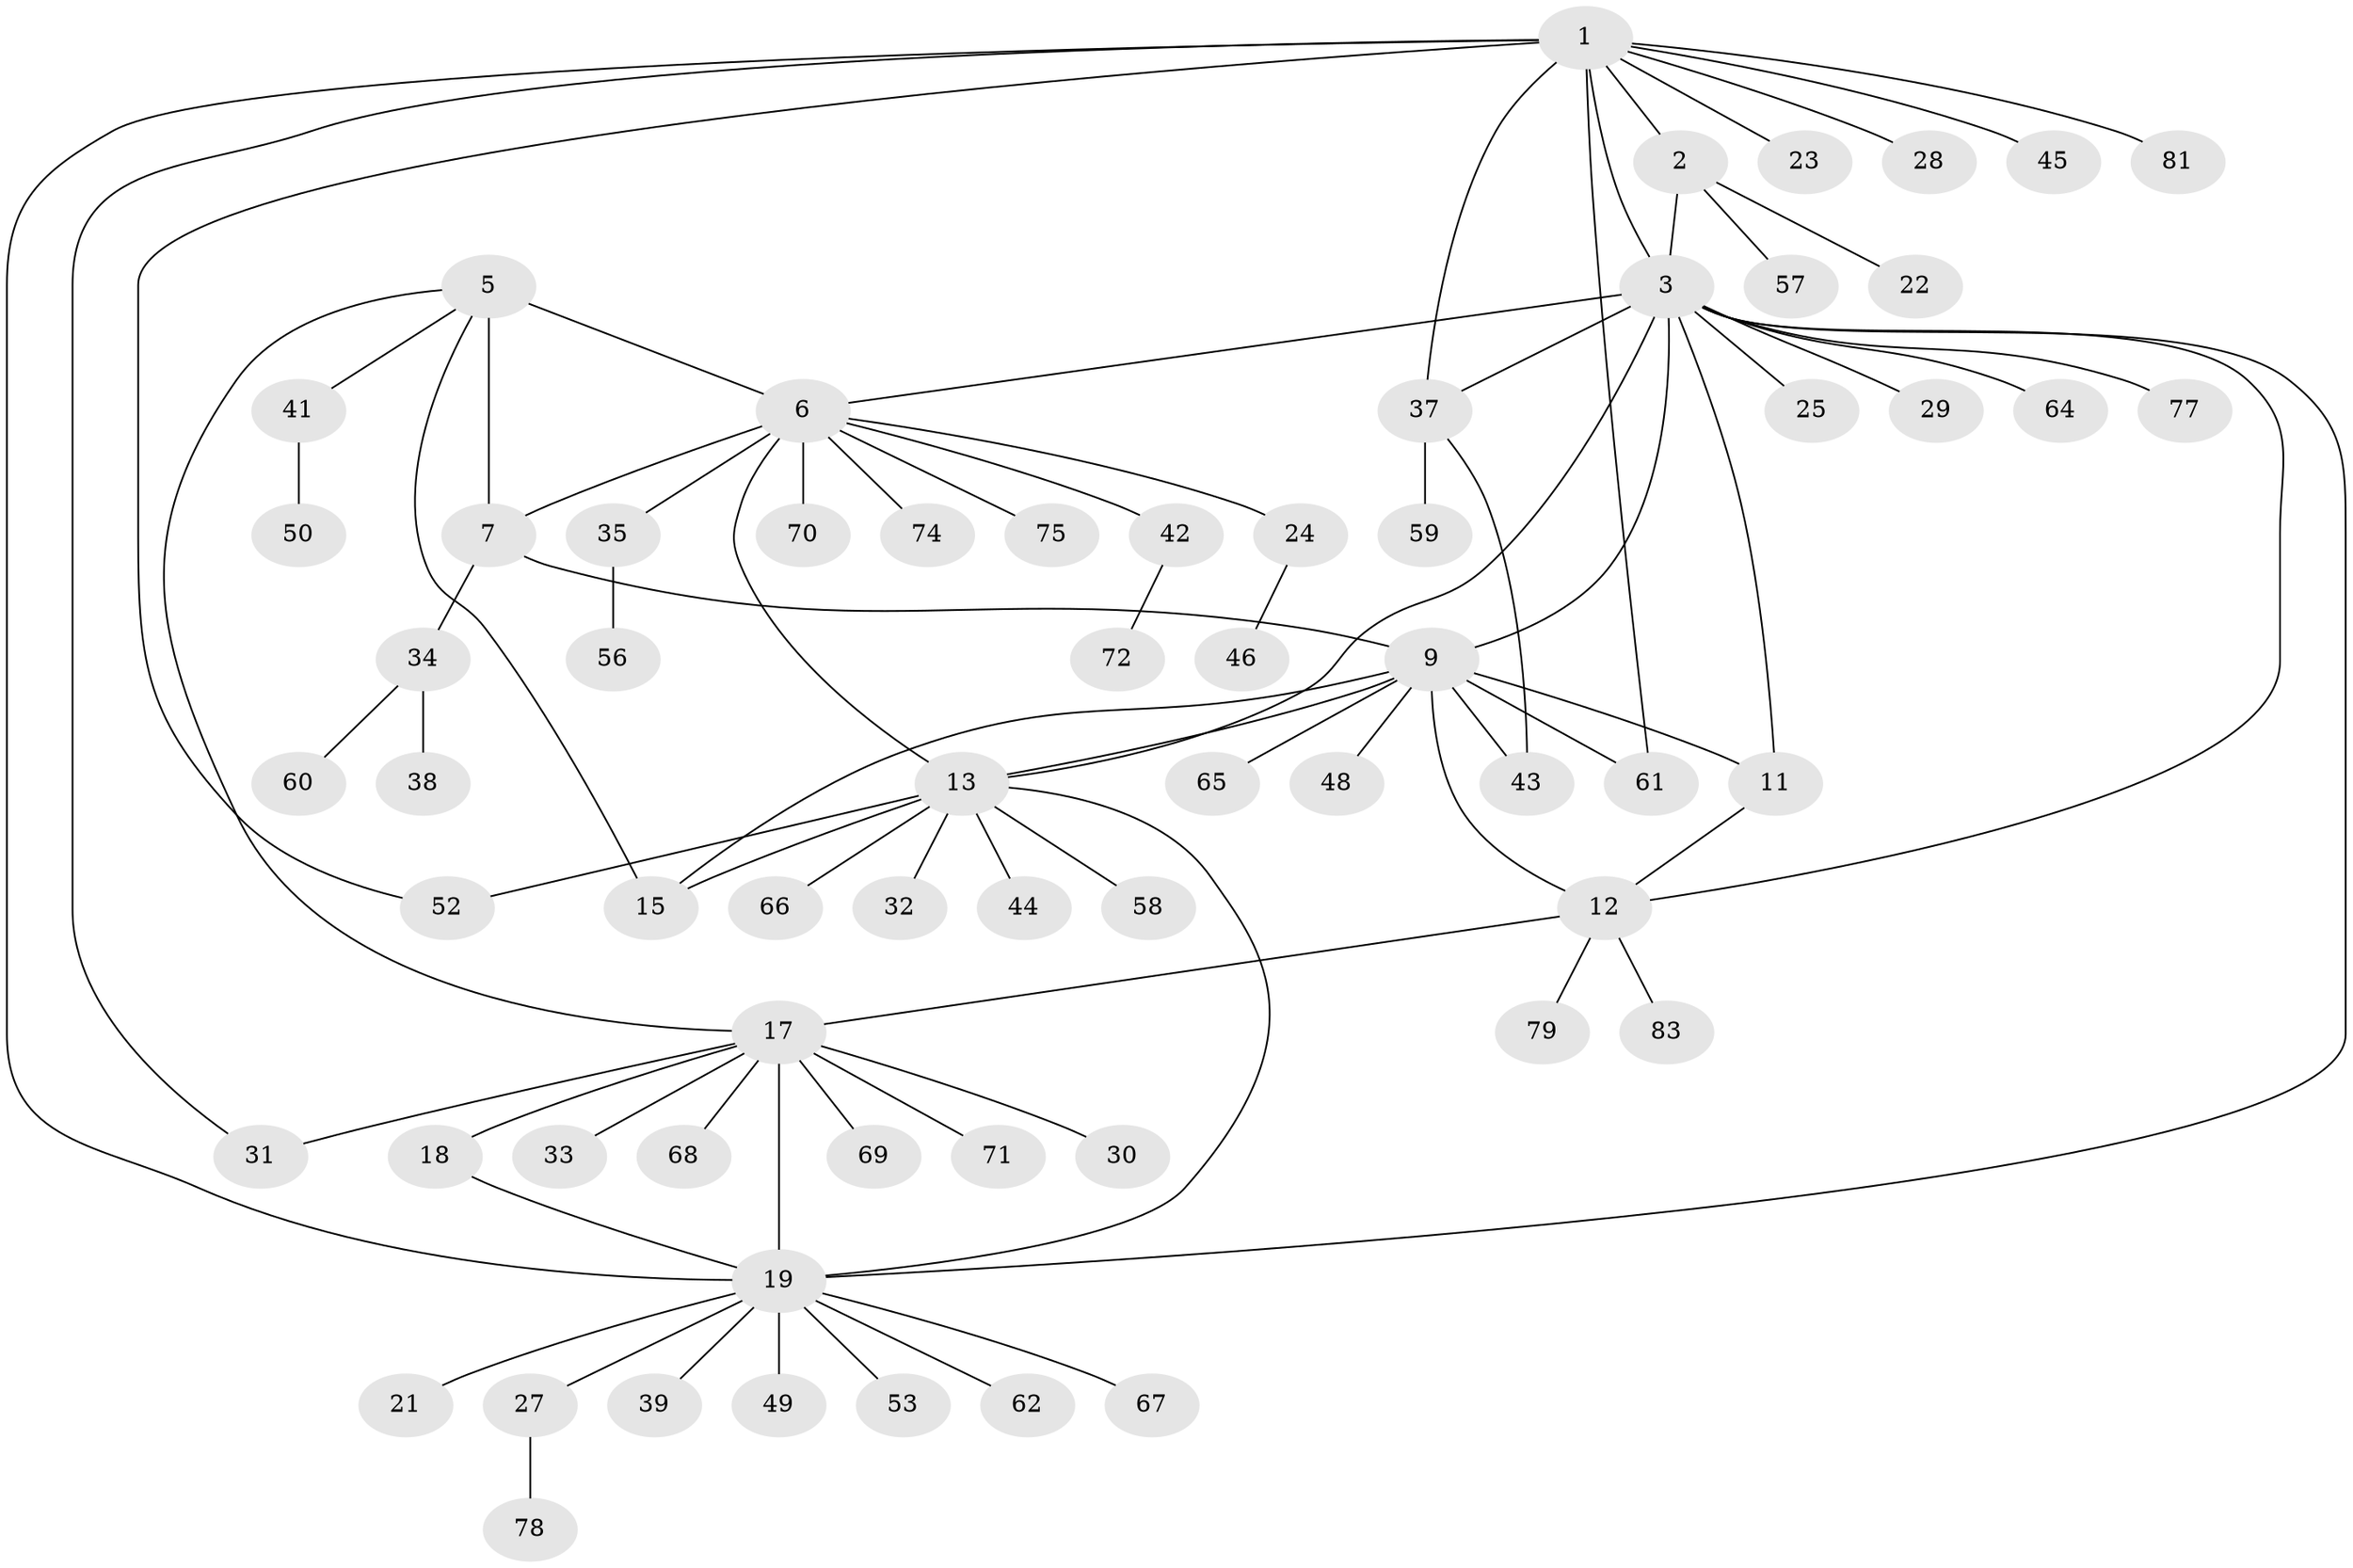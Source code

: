 // original degree distribution, {4: 0.04819277108433735, 6: 0.04819277108433735, 11: 0.024096385542168676, 10: 0.024096385542168676, 5: 0.03614457831325301, 7: 0.04819277108433735, 3: 0.07228915662650602, 9: 0.012048192771084338, 1: 0.5542168674698795, 2: 0.13253012048192772}
// Generated by graph-tools (version 1.1) at 2025/42/03/06/25 10:42:11]
// undirected, 65 vertices, 84 edges
graph export_dot {
graph [start="1"]
  node [color=gray90,style=filled];
  1 [super="+4"];
  2 [super="+73"];
  3 [super="+10"];
  5 [super="+8"];
  6 [super="+40"];
  7;
  9 [super="+14"];
  11;
  12 [super="+82"];
  13 [super="+16"];
  15 [super="+36"];
  17 [super="+26"];
  18;
  19 [super="+20"];
  21;
  22;
  23;
  24 [super="+54"];
  25;
  27 [super="+51"];
  28;
  29;
  30;
  31;
  32;
  33;
  34 [super="+80"];
  35;
  37 [super="+47"];
  38;
  39;
  41 [super="+76"];
  42;
  43;
  44;
  45;
  46;
  48;
  49;
  50;
  52 [super="+55"];
  53;
  56 [super="+63"];
  57;
  58;
  59;
  60;
  61;
  62;
  64;
  65;
  66;
  67;
  68;
  69;
  70;
  71;
  72;
  74;
  75;
  77;
  78;
  79;
  81;
  83;
  1 -- 2 [weight=2];
  1 -- 3 [weight=2];
  1 -- 45;
  1 -- 37;
  1 -- 81;
  1 -- 19;
  1 -- 23;
  1 -- 28;
  1 -- 61;
  1 -- 31;
  1 -- 52;
  2 -- 3;
  2 -- 22;
  2 -- 57;
  3 -- 6;
  3 -- 13;
  3 -- 64;
  3 -- 9;
  3 -- 11;
  3 -- 12;
  3 -- 77;
  3 -- 19;
  3 -- 25;
  3 -- 29;
  3 -- 37;
  5 -- 6 [weight=2];
  5 -- 7 [weight=2];
  5 -- 15;
  5 -- 17;
  5 -- 41;
  6 -- 7;
  6 -- 24;
  6 -- 35;
  6 -- 42;
  6 -- 70;
  6 -- 74;
  6 -- 75;
  6 -- 13;
  7 -- 9;
  7 -- 34;
  9 -- 11;
  9 -- 12;
  9 -- 43;
  9 -- 65;
  9 -- 48;
  9 -- 61;
  9 -- 13 [weight=2];
  9 -- 15;
  11 -- 12;
  12 -- 79;
  12 -- 83;
  12 -- 17;
  13 -- 15 [weight=2];
  13 -- 32;
  13 -- 66;
  13 -- 19;
  13 -- 52;
  13 -- 58;
  13 -- 44;
  17 -- 18;
  17 -- 19 [weight=2];
  17 -- 30;
  17 -- 33;
  17 -- 68;
  17 -- 69;
  17 -- 71;
  17 -- 31;
  18 -- 19 [weight=2];
  19 -- 39;
  19 -- 53;
  19 -- 67;
  19 -- 49;
  19 -- 21;
  19 -- 27;
  19 -- 62;
  24 -- 46;
  27 -- 78;
  34 -- 38;
  34 -- 60;
  35 -- 56;
  37 -- 43;
  37 -- 59;
  41 -- 50;
  42 -- 72;
}
